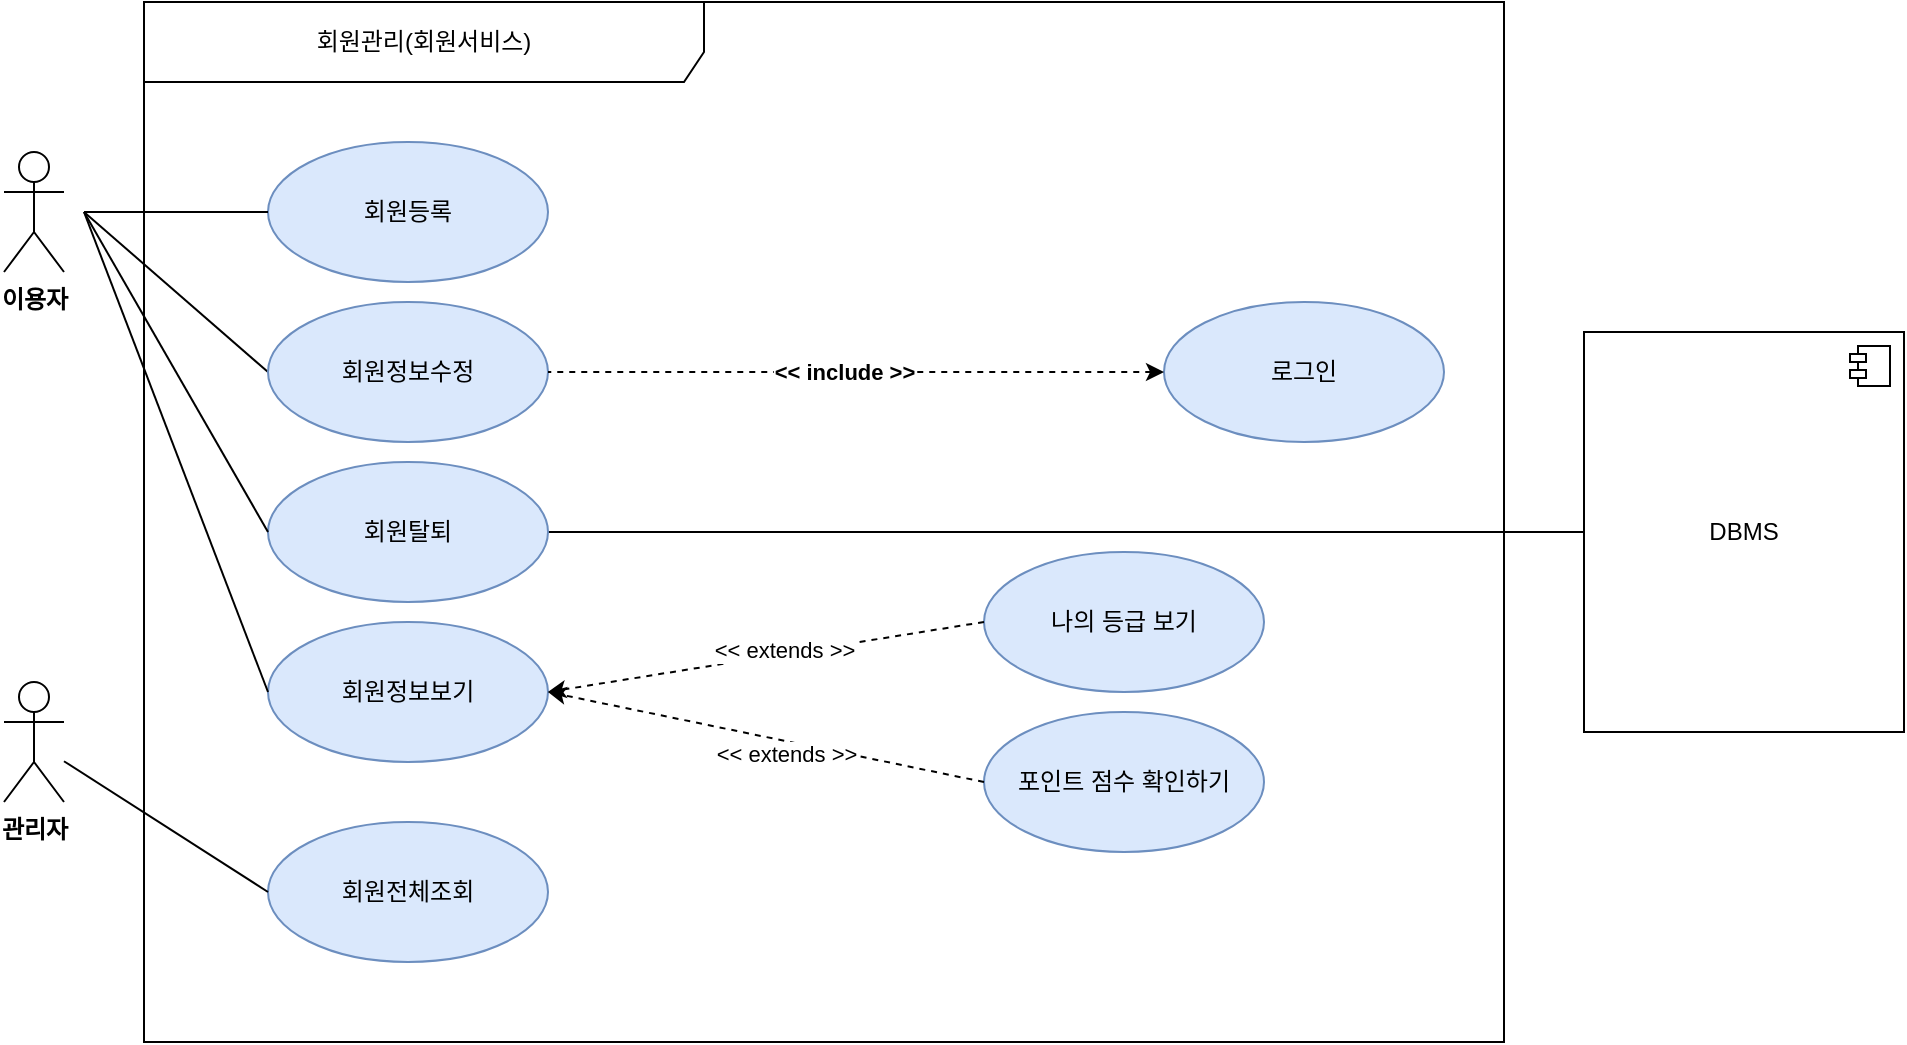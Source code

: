 <mxfile version="21.3.2" type="github">
  <diagram name="페이지-1" id="6X_xc2V2Gj39KxKQ2gg1">
    <mxGraphModel dx="1050" dy="542" grid="1" gridSize="10" guides="1" tooltips="1" connect="1" arrows="1" fold="1" page="1" pageScale="1" pageWidth="827" pageHeight="1169" math="0" shadow="0">
      <root>
        <mxCell id="0" />
        <mxCell id="1" parent="0" />
        <mxCell id="Efg5L87pgr3U3qgCdGVq-2" value="&lt;b&gt;이용자&lt;/b&gt;" style="shape=umlActor;verticalLabelPosition=bottom;verticalAlign=top;html=1;outlineConnect=0;" parent="1" vertex="1">
          <mxGeometry x="50" y="115" width="30" height="60" as="geometry" />
        </mxCell>
        <mxCell id="Efg5L87pgr3U3qgCdGVq-3" value="회원관리(회원서비스)" style="shape=umlFrame;whiteSpace=wrap;html=1;pointerEvents=0;width=280;height=40;" parent="1" vertex="1">
          <mxGeometry x="120" y="40" width="680" height="520" as="geometry" />
        </mxCell>
        <mxCell id="Efg5L87pgr3U3qgCdGVq-4" value="&lt;b&gt;관리자&lt;/b&gt;" style="shape=umlActor;verticalLabelPosition=bottom;verticalAlign=top;html=1;" parent="1" vertex="1">
          <mxGeometry x="50" y="380" width="30" height="60" as="geometry" />
        </mxCell>
        <mxCell id="Efg5L87pgr3U3qgCdGVq-5" value="회원등록" style="ellipse;whiteSpace=wrap;html=1;fillColor=#dae8fc;strokeColor=#6c8ebf;" parent="1" vertex="1">
          <mxGeometry x="182" y="110" width="140" height="70" as="geometry" />
        </mxCell>
        <mxCell id="Efg5L87pgr3U3qgCdGVq-18" value="" style="rounded=0;orthogonalLoop=1;jettySize=auto;html=1;strokeColor=default;endArrow=none;endFill=0;exitX=0;exitY=0.5;exitDx=0;exitDy=0;" parent="1" source="Efg5L87pgr3U3qgCdGVq-13" edge="1">
          <mxGeometry relative="1" as="geometry">
            <mxPoint x="90" y="145" as="targetPoint" />
          </mxGeometry>
        </mxCell>
        <mxCell id="Efg5L87pgr3U3qgCdGVq-13" value="회원정보수정" style="ellipse;whiteSpace=wrap;html=1;fillColor=#dae8fc;strokeColor=#6c8ebf;" parent="1" vertex="1">
          <mxGeometry x="182" y="190" width="140" height="70" as="geometry" />
        </mxCell>
        <mxCell id="Efg5L87pgr3U3qgCdGVq-41" value="" style="edgeStyle=orthogonalEdgeStyle;rounded=0;orthogonalLoop=1;jettySize=auto;html=1;entryX=0;entryY=0.5;entryDx=0;entryDy=0;endArrow=none;endFill=0;" parent="1" source="Efg5L87pgr3U3qgCdGVq-14" target="Efg5L87pgr3U3qgCdGVq-38" edge="1">
          <mxGeometry relative="1" as="geometry">
            <mxPoint x="837" y="300" as="targetPoint" />
          </mxGeometry>
        </mxCell>
        <mxCell id="Efg5L87pgr3U3qgCdGVq-14" value="회원탈퇴" style="ellipse;whiteSpace=wrap;html=1;fillColor=#dae8fc;strokeColor=#6c8ebf;" parent="1" vertex="1">
          <mxGeometry x="182" y="270" width="140" height="70" as="geometry" />
        </mxCell>
        <mxCell id="Efg5L87pgr3U3qgCdGVq-15" value="회원정보보기" style="ellipse;whiteSpace=wrap;html=1;fillColor=#dae8fc;strokeColor=#6c8ebf;" parent="1" vertex="1">
          <mxGeometry x="182" y="350" width="140" height="70" as="geometry" />
        </mxCell>
        <mxCell id="Efg5L87pgr3U3qgCdGVq-16" value="회원전체조회" style="ellipse;whiteSpace=wrap;html=1;fillColor=#dae8fc;strokeColor=#6c8ebf;" parent="1" vertex="1">
          <mxGeometry x="182" y="450" width="140" height="70" as="geometry" />
        </mxCell>
        <mxCell id="Efg5L87pgr3U3qgCdGVq-19" value="" style="rounded=0;orthogonalLoop=1;jettySize=auto;html=1;strokeColor=default;endArrow=none;endFill=0;exitX=0;exitY=0.5;exitDx=0;exitDy=0;entryX=0.78;entryY=1.07;entryDx=0;entryDy=0;entryPerimeter=0;" parent="1" source="Efg5L87pgr3U3qgCdGVq-14" edge="1">
          <mxGeometry relative="1" as="geometry">
            <mxPoint x="212" y="210" as="sourcePoint" />
            <mxPoint x="90" y="145" as="targetPoint" />
          </mxGeometry>
        </mxCell>
        <mxCell id="Efg5L87pgr3U3qgCdGVq-21" value="" style="rounded=0;orthogonalLoop=1;jettySize=auto;html=1;strokeColor=default;endArrow=none;endFill=0;exitX=0;exitY=0.5;exitDx=0;exitDy=0;" parent="1" source="Efg5L87pgr3U3qgCdGVq-15" edge="1">
          <mxGeometry relative="1" as="geometry">
            <mxPoint x="192" y="155" as="sourcePoint" />
            <mxPoint x="90" y="145" as="targetPoint" />
          </mxGeometry>
        </mxCell>
        <mxCell id="Efg5L87pgr3U3qgCdGVq-22" value="" style="rounded=0;orthogonalLoop=1;jettySize=auto;html=1;strokeColor=default;endArrow=none;endFill=0;exitX=0;exitY=0.5;exitDx=0;exitDy=0;" parent="1" source="Efg5L87pgr3U3qgCdGVq-16" target="Efg5L87pgr3U3qgCdGVq-4" edge="1">
          <mxGeometry relative="1" as="geometry">
            <mxPoint x="192" y="415" as="sourcePoint" />
            <mxPoint x="100" y="155" as="targetPoint" />
          </mxGeometry>
        </mxCell>
        <mxCell id="Efg5L87pgr3U3qgCdGVq-24" value="" style="rounded=0;orthogonalLoop=1;jettySize=auto;html=1;strokeColor=default;endArrow=none;endFill=0;exitX=0;exitY=0.5;exitDx=0;exitDy=0;entryX=0;entryY=0.75;entryDx=0;entryDy=0;entryPerimeter=0;" parent="1" source="Efg5L87pgr3U3qgCdGVq-5" edge="1">
          <mxGeometry relative="1" as="geometry">
            <mxPoint x="192" y="235" as="sourcePoint" />
            <mxPoint x="90" y="145" as="targetPoint" />
          </mxGeometry>
        </mxCell>
        <mxCell id="Efg5L87pgr3U3qgCdGVq-25" value="로그인" style="ellipse;whiteSpace=wrap;html=1;fillColor=#dae8fc;strokeColor=#6c8ebf;" parent="1" vertex="1">
          <mxGeometry x="630" y="190" width="140" height="70" as="geometry" />
        </mxCell>
        <mxCell id="Efg5L87pgr3U3qgCdGVq-28" value="" style="rounded=0;orthogonalLoop=1;jettySize=auto;html=1;strokeColor=default;endArrow=none;endFill=0;exitX=0;exitY=0.5;exitDx=0;exitDy=0;entryX=1;entryY=0.5;entryDx=0;entryDy=0;startArrow=classic;startFill=1;dashed=1;" parent="1" source="Efg5L87pgr3U3qgCdGVq-25" target="Efg5L87pgr3U3qgCdGVq-13" edge="1">
          <mxGeometry relative="1" as="geometry">
            <mxPoint x="192" y="415" as="sourcePoint" />
            <mxPoint x="100" y="155" as="targetPoint" />
          </mxGeometry>
        </mxCell>
        <mxCell id="Efg5L87pgr3U3qgCdGVq-29" value="&amp;lt;&amp;lt; include &amp;gt;&amp;gt;" style="edgeLabel;html=1;align=center;verticalAlign=middle;resizable=0;points=[];fontStyle=1" parent="Efg5L87pgr3U3qgCdGVq-28" vertex="1" connectable="0">
          <mxGeometry x="-0.555" y="-3" relative="1" as="geometry">
            <mxPoint x="-92" y="3" as="offset" />
          </mxGeometry>
        </mxCell>
        <mxCell id="Efg5L87pgr3U3qgCdGVq-30" value="나의 등급 보기" style="ellipse;whiteSpace=wrap;html=1;fillColor=#dae8fc;strokeColor=#6c8ebf;" parent="1" vertex="1">
          <mxGeometry x="540" y="315" width="140" height="70" as="geometry" />
        </mxCell>
        <mxCell id="Efg5L87pgr3U3qgCdGVq-31" value="포인트 점수 확인하기" style="ellipse;whiteSpace=wrap;html=1;fillColor=#dae8fc;strokeColor=#6c8ebf;" parent="1" vertex="1">
          <mxGeometry x="540" y="395" width="140" height="70" as="geometry" />
        </mxCell>
        <mxCell id="Efg5L87pgr3U3qgCdGVq-32" value="" style="rounded=0;orthogonalLoop=1;jettySize=auto;html=1;strokeColor=default;endArrow=classic;endFill=1;exitX=0;exitY=0.5;exitDx=0;exitDy=0;entryX=1;entryY=0.5;entryDx=0;entryDy=0;dashed=1;" parent="1" source="Efg5L87pgr3U3qgCdGVq-30" target="Efg5L87pgr3U3qgCdGVq-15" edge="1">
          <mxGeometry relative="1" as="geometry">
            <mxPoint x="192" y="495" as="sourcePoint" />
            <mxPoint x="90" y="430" as="targetPoint" />
          </mxGeometry>
        </mxCell>
        <mxCell id="Efg5L87pgr3U3qgCdGVq-35" value="&amp;lt;&amp;lt; extends &amp;gt;&amp;gt;" style="edgeLabel;html=1;align=center;verticalAlign=middle;resizable=0;points=[];" parent="Efg5L87pgr3U3qgCdGVq-32" vertex="1" connectable="0">
          <mxGeometry x="-0.302" y="-4" relative="1" as="geometry">
            <mxPoint x="-24" y="5" as="offset" />
          </mxGeometry>
        </mxCell>
        <mxCell id="Efg5L87pgr3U3qgCdGVq-36" value="" style="rounded=0;orthogonalLoop=1;jettySize=auto;html=1;strokeColor=default;endArrow=classic;endFill=1;exitX=0;exitY=0.5;exitDx=0;exitDy=0;entryX=1;entryY=0.5;entryDx=0;entryDy=0;dashed=1;" parent="1" source="Efg5L87pgr3U3qgCdGVq-31" target="Efg5L87pgr3U3qgCdGVq-15" edge="1">
          <mxGeometry relative="1" as="geometry">
            <mxPoint x="550" y="355" as="sourcePoint" />
            <mxPoint x="332" y="395" as="targetPoint" />
          </mxGeometry>
        </mxCell>
        <mxCell id="Efg5L87pgr3U3qgCdGVq-37" value="&amp;lt;&amp;lt; extends &amp;gt;&amp;gt;" style="edgeLabel;html=1;align=center;verticalAlign=middle;resizable=0;points=[];" parent="Efg5L87pgr3U3qgCdGVq-36" vertex="1" connectable="0">
          <mxGeometry x="-0.302" y="-4" relative="1" as="geometry">
            <mxPoint x="-24" y="5" as="offset" />
          </mxGeometry>
        </mxCell>
        <mxCell id="Efg5L87pgr3U3qgCdGVq-38" value="DBMS" style="html=1;dropTarget=0;whiteSpace=wrap;" parent="1" vertex="1">
          <mxGeometry x="840" y="205" width="160" height="200" as="geometry" />
        </mxCell>
        <mxCell id="Efg5L87pgr3U3qgCdGVq-39" value="" style="shape=module;jettyWidth=8;jettyHeight=4;" parent="Efg5L87pgr3U3qgCdGVq-38" vertex="1">
          <mxGeometry x="1" width="20" height="20" relative="1" as="geometry">
            <mxPoint x="-27" y="7" as="offset" />
          </mxGeometry>
        </mxCell>
      </root>
    </mxGraphModel>
  </diagram>
</mxfile>
